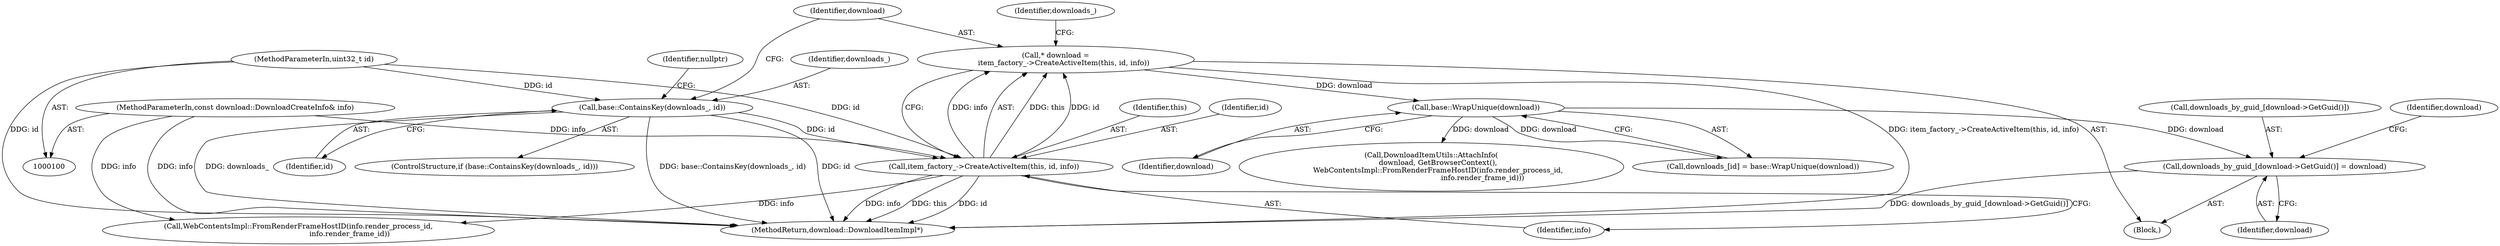 digraph "0_Chrome_17368442aec0f48859a3561ae5e441175c7041ba@array" {
"1000125" [label="(Call,downloads_by_guid_[download->GetGuid()] = download)"];
"1000123" [label="(Call,base::WrapUnique(download))"];
"1000113" [label="(Call,* download =\n       item_factory_->CreateActiveItem(this, id, info))"];
"1000115" [label="(Call,item_factory_->CreateActiveItem(this, id, info))"];
"1000107" [label="(Call,base::ContainsKey(downloads_, id))"];
"1000101" [label="(MethodParameterIn,uint32_t id)"];
"1000102" [label="(MethodParameterIn,const download::DownloadCreateInfo& info)"];
"1000108" [label="(Identifier,downloads_)"];
"1000116" [label="(Identifier,this)"];
"1000130" [label="(Call,DownloadItemUtils::AttachInfo(\n      download, GetBrowserContext(),\n      WebContentsImpl::FromRenderFrameHostID(info.render_process_id,\n                                             info.render_frame_id)))"];
"1000142" [label="(MethodReturn,download::DownloadItemImpl*)"];
"1000109" [label="(Identifier,id)"];
"1000111" [label="(Identifier,nullptr)"];
"1000117" [label="(Identifier,id)"];
"1000125" [label="(Call,downloads_by_guid_[download->GetGuid()] = download)"];
"1000102" [label="(MethodParameterIn,const download::DownloadCreateInfo& info)"];
"1000106" [label="(ControlStructure,if (base::ContainsKey(downloads_, id)))"];
"1000101" [label="(MethodParameterIn,uint32_t id)"];
"1000114" [label="(Identifier,download)"];
"1000115" [label="(Call,item_factory_->CreateActiveItem(this, id, info))"];
"1000119" [label="(Call,downloads_[id] = base::WrapUnique(download))"];
"1000124" [label="(Identifier,download)"];
"1000133" [label="(Call,WebContentsImpl::FromRenderFrameHostID(info.render_process_id,\n                                             info.render_frame_id))"];
"1000113" [label="(Call,* download =\n       item_factory_->CreateActiveItem(this, id, info))"];
"1000118" [label="(Identifier,info)"];
"1000123" [label="(Call,base::WrapUnique(download))"];
"1000129" [label="(Identifier,download)"];
"1000131" [label="(Identifier,download)"];
"1000107" [label="(Call,base::ContainsKey(downloads_, id))"];
"1000103" [label="(Block,)"];
"1000126" [label="(Call,downloads_by_guid_[download->GetGuid()])"];
"1000121" [label="(Identifier,downloads_)"];
"1000125" -> "1000103"  [label="AST: "];
"1000125" -> "1000129"  [label="CFG: "];
"1000126" -> "1000125"  [label="AST: "];
"1000129" -> "1000125"  [label="AST: "];
"1000131" -> "1000125"  [label="CFG: "];
"1000125" -> "1000142"  [label="DDG: downloads_by_guid_[download->GetGuid()]"];
"1000123" -> "1000125"  [label="DDG: download"];
"1000123" -> "1000119"  [label="AST: "];
"1000123" -> "1000124"  [label="CFG: "];
"1000124" -> "1000123"  [label="AST: "];
"1000119" -> "1000123"  [label="CFG: "];
"1000123" -> "1000119"  [label="DDG: download"];
"1000113" -> "1000123"  [label="DDG: download"];
"1000123" -> "1000130"  [label="DDG: download"];
"1000113" -> "1000103"  [label="AST: "];
"1000113" -> "1000115"  [label="CFG: "];
"1000114" -> "1000113"  [label="AST: "];
"1000115" -> "1000113"  [label="AST: "];
"1000121" -> "1000113"  [label="CFG: "];
"1000113" -> "1000142"  [label="DDG: item_factory_->CreateActiveItem(this, id, info)"];
"1000115" -> "1000113"  [label="DDG: this"];
"1000115" -> "1000113"  [label="DDG: id"];
"1000115" -> "1000113"  [label="DDG: info"];
"1000115" -> "1000118"  [label="CFG: "];
"1000116" -> "1000115"  [label="AST: "];
"1000117" -> "1000115"  [label="AST: "];
"1000118" -> "1000115"  [label="AST: "];
"1000115" -> "1000142"  [label="DDG: id"];
"1000115" -> "1000142"  [label="DDG: info"];
"1000115" -> "1000142"  [label="DDG: this"];
"1000107" -> "1000115"  [label="DDG: id"];
"1000101" -> "1000115"  [label="DDG: id"];
"1000102" -> "1000115"  [label="DDG: info"];
"1000115" -> "1000133"  [label="DDG: info"];
"1000107" -> "1000106"  [label="AST: "];
"1000107" -> "1000109"  [label="CFG: "];
"1000108" -> "1000107"  [label="AST: "];
"1000109" -> "1000107"  [label="AST: "];
"1000111" -> "1000107"  [label="CFG: "];
"1000114" -> "1000107"  [label="CFG: "];
"1000107" -> "1000142"  [label="DDG: downloads_"];
"1000107" -> "1000142"  [label="DDG: base::ContainsKey(downloads_, id)"];
"1000107" -> "1000142"  [label="DDG: id"];
"1000101" -> "1000107"  [label="DDG: id"];
"1000101" -> "1000100"  [label="AST: "];
"1000101" -> "1000142"  [label="DDG: id"];
"1000102" -> "1000100"  [label="AST: "];
"1000102" -> "1000142"  [label="DDG: info"];
"1000102" -> "1000133"  [label="DDG: info"];
}
